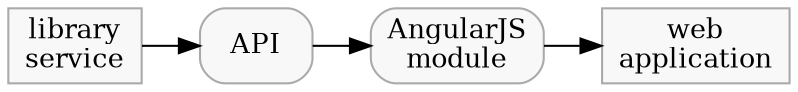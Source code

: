 // dot layers.dot -Tpng -olayers.png
digraph {
    rankdir="LR";
    ranksep="0.39"; // 500px maximum width
    node[shape=box,style="rounded,filled",fontsize=13,fillcolor="#F8F8F8",color="#AAAAAA"];
    service -> api -> module -> application;
    service[label="library\nservice",style="solid,filled"];
    api[label="API\n"];
    module[label="AngularJS\nmodule"];
    application[label="web\napplication",style="solid,filled"];
}
